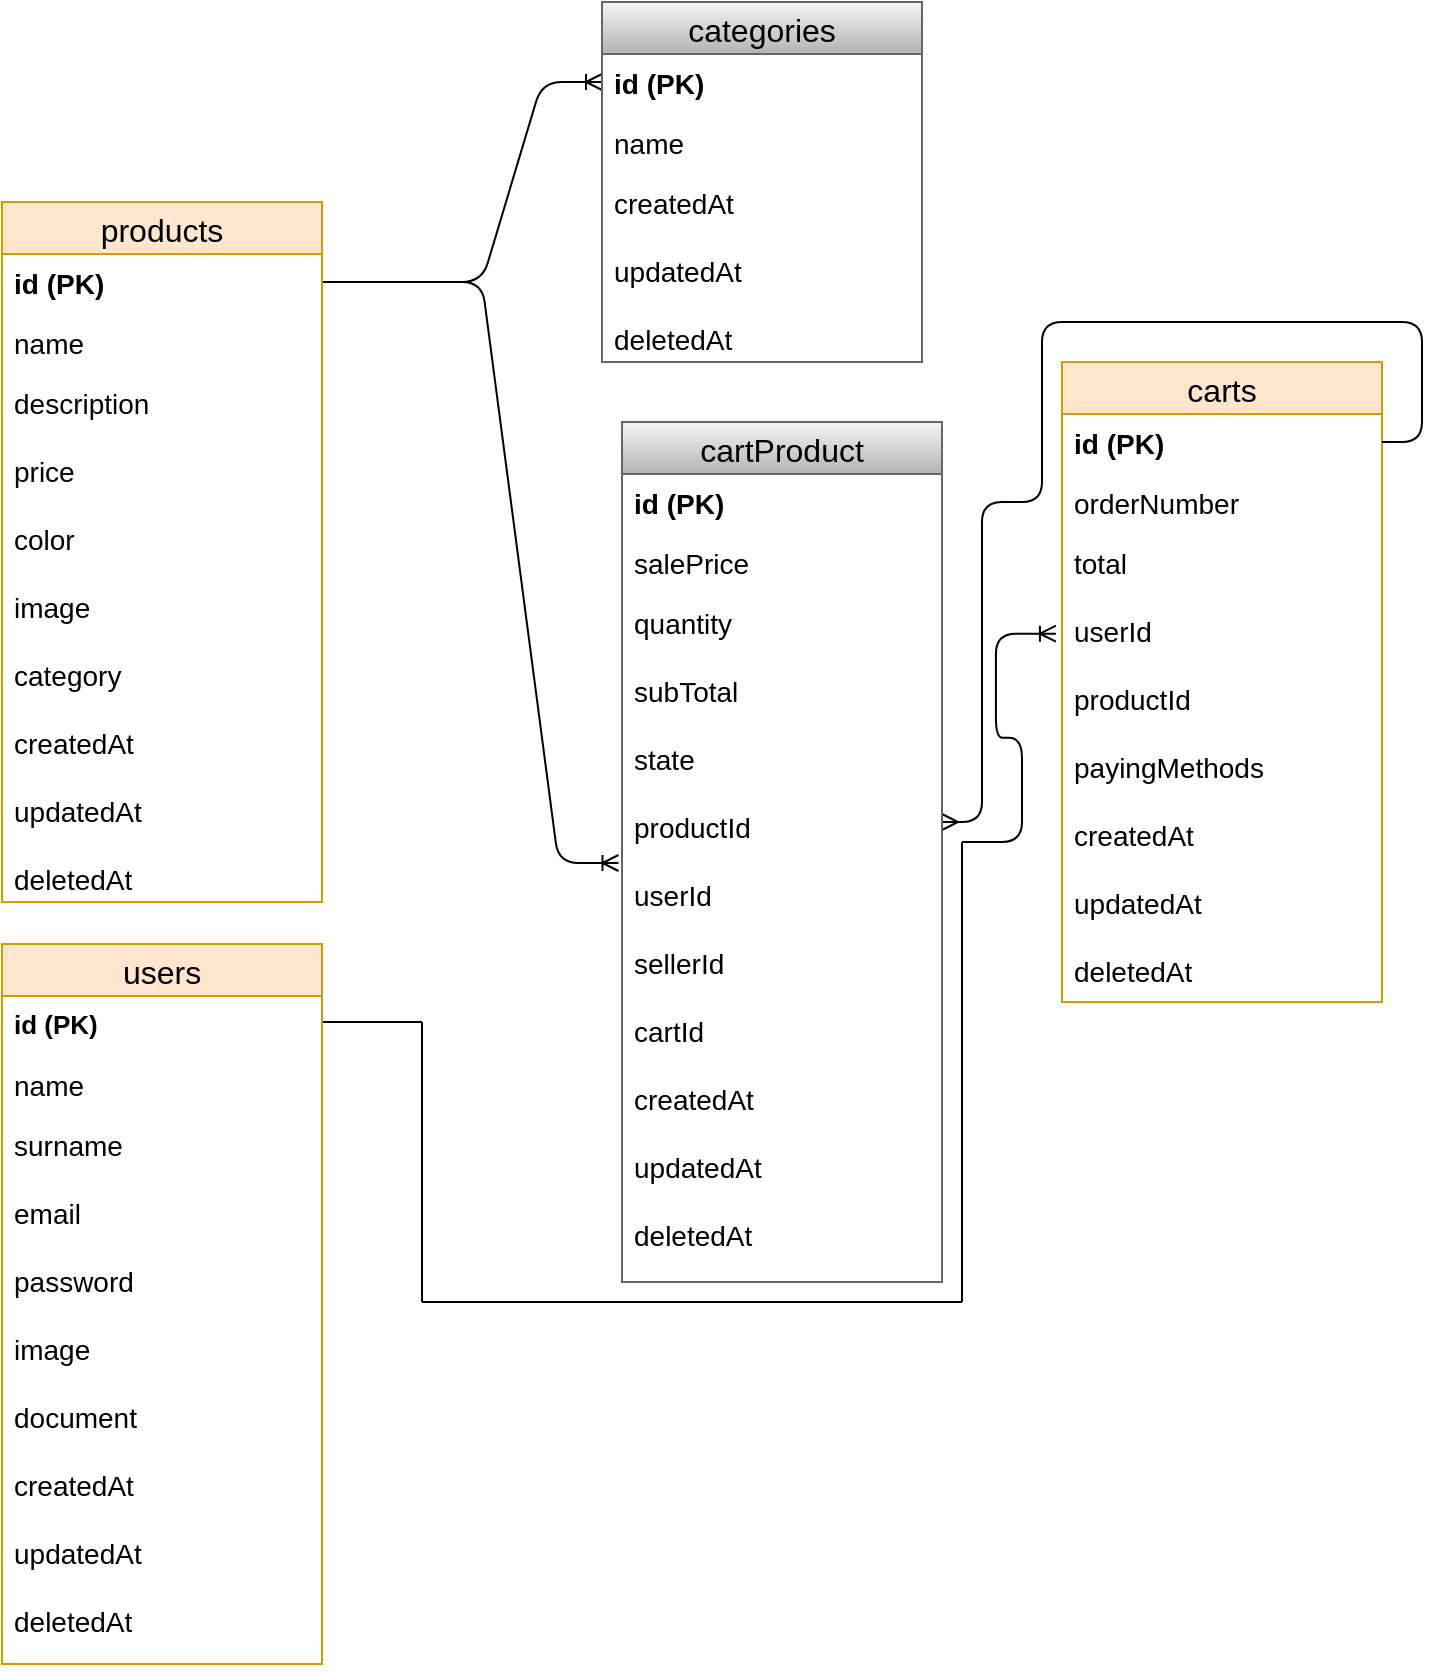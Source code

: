 <mxfile version="13.6.2" type="device"><diagram id="rAe9dbiCioBIH7oQ1yqB" name="Page-1"><mxGraphModel dx="1278" dy="2886" grid="1" gridSize="10" guides="1" tooltips="1" connect="1" arrows="1" fold="1" page="1" pageScale="1" pageWidth="827" pageHeight="1169" math="0" shadow="0"><root><mxCell id="0"/><mxCell id="1" parent="0"/><mxCell id="lOi4-iCF0sRZdIJCkl7v-44" value="" style="endArrow=none;html=1;rounded=0;fontSize=14;" parent="1" edge="1"><mxGeometry relative="1" as="geometry"><mxPoint x="210" y="-1110" as="sourcePoint"/><mxPoint x="260" y="-1110" as="targetPoint"/><Array as="points"><mxPoint x="240" y="-1110"/></Array></mxGeometry></mxCell><mxCell id="lOi4-iCF0sRZdIJCkl7v-52" value="" style="endArrow=none;html=1;rounded=0;fontSize=14;" parent="1" edge="1"><mxGeometry relative="1" as="geometry"><mxPoint x="210" y="-740" as="sourcePoint"/><mxPoint x="260" y="-740" as="targetPoint"/><Array as="points"/></mxGeometry></mxCell><mxCell id="lOi4-iCF0sRZdIJCkl7v-54" value="" style="endArrow=none;html=1;rounded=0;fontSize=14;" parent="1" edge="1"><mxGeometry relative="1" as="geometry"><mxPoint x="260" y="-600" as="sourcePoint"/><mxPoint x="530" y="-600" as="targetPoint"/></mxGeometry></mxCell><mxCell id="lOi4-iCF0sRZdIJCkl7v-55" value="" style="endArrow=none;html=1;rounded=0;fontSize=14;" parent="1" edge="1"><mxGeometry relative="1" as="geometry"><mxPoint x="260" y="-740" as="sourcePoint"/><mxPoint x="260" y="-600" as="targetPoint"/></mxGeometry></mxCell><mxCell id="lOi4-iCF0sRZdIJCkl7v-56" value="" style="endArrow=none;html=1;rounded=0;fontSize=14;" parent="1" edge="1"><mxGeometry relative="1" as="geometry"><mxPoint x="530" y="-830" as="sourcePoint"/><mxPoint x="530" y="-600" as="targetPoint"/><Array as="points"/></mxGeometry></mxCell><mxCell id="lOi4-iCF0sRZdIJCkl7v-57" value="" style="edgeStyle=entityRelationEdgeStyle;fontSize=12;html=1;endArrow=ERoneToMany;entryX=-0.019;entryY=0.213;entryDx=0;entryDy=0;entryPerimeter=0;" parent="1" target="lOi4-iCF0sRZdIJCkl7v-15" edge="1"><mxGeometry width="100" height="100" relative="1" as="geometry"><mxPoint x="530" y="-830" as="sourcePoint"/><mxPoint x="580" y="-940" as="targetPoint"/></mxGeometry></mxCell><mxCell id="lOi4-iCF0sRZdIJCkl7v-58" value="" style="edgeStyle=entityRelationEdgeStyle;fontSize=12;html=1;endArrow=ERoneToMany;" parent="1" edge="1"><mxGeometry width="100" height="100" relative="1" as="geometry"><mxPoint x="260" y="-1110" as="sourcePoint"/><mxPoint x="350" y="-1210" as="targetPoint"/></mxGeometry></mxCell><mxCell id="lOi4-iCF0sRZdIJCkl7v-59" value="" style="edgeStyle=entityRelationEdgeStyle;fontSize=12;html=1;endArrow=ERoneToMany;entryX=-0.011;entryY=0.391;entryDx=0;entryDy=0;entryPerimeter=0;" parent="1" target="lOi4-iCF0sRZdIJCkl7v-20" edge="1"><mxGeometry width="100" height="100" relative="1" as="geometry"><mxPoint x="260" y="-1110" as="sourcePoint"/><mxPoint x="300" y="-840" as="targetPoint"/></mxGeometry></mxCell><mxCell id="lOi4-iCF0sRZdIJCkl7v-21" value="categories" style="swimlane;fontStyle=0;childLayout=stackLayout;horizontal=1;startSize=26;horizontalStack=0;resizeParent=1;resizeParentMax=0;resizeLast=0;collapsible=1;marginBottom=0;align=center;fontSize=16;fillColor=#f5f5f5;strokeColor=#666666;gradientColor=#b3b3b3;" parent="1" vertex="1"><mxGeometry x="350" y="-1250" width="160" height="180" as="geometry"/></mxCell><mxCell id="lOi4-iCF0sRZdIJCkl7v-22" value="id (PK)" style="text;strokeColor=none;fillColor=none;spacingLeft=4;spacingRight=4;overflow=hidden;rotatable=0;points=[[0,0.5],[1,0.5]];portConstraint=eastwest;fontSize=14;fontStyle=1" parent="lOi4-iCF0sRZdIJCkl7v-21" vertex="1"><mxGeometry y="26" width="160" height="30" as="geometry"/></mxCell><mxCell id="lOi4-iCF0sRZdIJCkl7v-23" value="name" style="text;strokeColor=none;fillColor=none;spacingLeft=4;spacingRight=4;overflow=hidden;rotatable=0;points=[[0,0.5],[1,0.5]];portConstraint=eastwest;fontSize=14;" parent="lOi4-iCF0sRZdIJCkl7v-21" vertex="1"><mxGeometry y="56" width="160" height="30" as="geometry"/></mxCell><mxCell id="lOi4-iCF0sRZdIJCkl7v-24" value="createdAt&#10;&#10;updatedAt&#10;&#10;deletedAt" style="text;strokeColor=none;fillColor=none;spacingLeft=4;spacingRight=4;overflow=hidden;rotatable=0;points=[[0,0.5],[1,0.5]];portConstraint=eastwest;fontSize=14;" parent="lOi4-iCF0sRZdIJCkl7v-21" vertex="1"><mxGeometry y="86" width="160" height="94" as="geometry"/></mxCell><mxCell id="lOi4-iCF0sRZdIJCkl7v-12" value="carts" style="swimlane;fontStyle=0;childLayout=stackLayout;horizontal=1;startSize=26;horizontalStack=0;resizeParent=1;resizeParentMax=0;resizeLast=0;collapsible=1;marginBottom=0;align=center;fontSize=16;fillColor=#ffe6cc;strokeColor=#d79b00;" parent="1" vertex="1"><mxGeometry x="580" y="-1070" width="160" height="320" as="geometry"/></mxCell><mxCell id="lOi4-iCF0sRZdIJCkl7v-61" value="id (PK)" style="text;strokeColor=none;fillColor=none;spacingLeft=4;spacingRight=4;overflow=hidden;rotatable=0;points=[[0,0.5],[1,0.5]];portConstraint=eastwest;fontSize=14;fontStyle=1" parent="lOi4-iCF0sRZdIJCkl7v-12" vertex="1"><mxGeometry y="26" width="160" height="30" as="geometry"/></mxCell><mxCell id="lOi4-iCF0sRZdIJCkl7v-14" value="orderNumber" style="text;strokeColor=none;fillColor=none;spacingLeft=4;spacingRight=4;overflow=hidden;rotatable=0;points=[[0,0.5],[1,0.5]];portConstraint=eastwest;fontSize=14;" parent="lOi4-iCF0sRZdIJCkl7v-12" vertex="1"><mxGeometry y="56" width="160" height="30" as="geometry"/></mxCell><mxCell id="lOi4-iCF0sRZdIJCkl7v-15" value="total&#10;&#10;userId&#10;&#10;productId&#10;&#10;payingMethods&#10;&#10;createdAt&#10;&#10;updatedAt&#10;&#10;deletedAt" style="text;strokeColor=none;fillColor=none;spacingLeft=4;spacingRight=4;overflow=hidden;rotatable=0;points=[[0,0.5],[1,0.5]];portConstraint=eastwest;fontSize=14;" parent="lOi4-iCF0sRZdIJCkl7v-12" vertex="1"><mxGeometry y="86" width="160" height="234" as="geometry"/></mxCell><mxCell id="lOi4-iCF0sRZdIJCkl7v-71" value="" style="edgeStyle=orthogonalEdgeStyle;fontSize=12;html=1;endArrow=ERmany;" parent="1" edge="1"><mxGeometry width="100" height="100" relative="1" as="geometry"><mxPoint x="740" y="-1030" as="sourcePoint"/><mxPoint x="520" y="-840" as="targetPoint"/><Array as="points"><mxPoint x="760" y="-1030"/><mxPoint x="760" y="-1090"/><mxPoint x="570" y="-1090"/><mxPoint x="570" y="-1000"/><mxPoint x="540" y="-1000"/><mxPoint x="540" y="-840"/></Array></mxGeometry></mxCell><mxCell id="lOi4-iCF0sRZdIJCkl7v-17" value="cartProduct" style="swimlane;fontStyle=0;childLayout=stackLayout;horizontal=1;startSize=26;horizontalStack=0;resizeParent=1;resizeParentMax=0;resizeLast=0;collapsible=1;marginBottom=0;align=center;fontSize=16;fillColor=#f5f5f5;strokeColor=#666666;gradientColor=#b3b3b3;" parent="1" vertex="1"><mxGeometry x="360" y="-1040" width="160" height="430" as="geometry"/></mxCell><mxCell id="lOi4-iCF0sRZdIJCkl7v-18" value="id (PK)" style="text;strokeColor=none;fillColor=none;spacingLeft=4;spacingRight=4;overflow=hidden;rotatable=0;points=[[0,0.5],[1,0.5]];portConstraint=eastwest;fontSize=14;fontStyle=1" parent="lOi4-iCF0sRZdIJCkl7v-17" vertex="1"><mxGeometry y="26" width="160" height="30" as="geometry"/></mxCell><mxCell id="lOi4-iCF0sRZdIJCkl7v-19" value="salePrice" style="text;strokeColor=none;fillColor=none;spacingLeft=4;spacingRight=4;overflow=hidden;rotatable=0;points=[[0,0.5],[1,0.5]];portConstraint=eastwest;fontSize=14;" parent="lOi4-iCF0sRZdIJCkl7v-17" vertex="1"><mxGeometry y="56" width="160" height="30" as="geometry"/></mxCell><mxCell id="lOi4-iCF0sRZdIJCkl7v-20" value="quantity&#10;&#10;subTotal&#10;&#10;state&#10;&#10;productId&#10;&#10;userId&#10;&#10;sellerId&#10;&#10;cartId&#10;&#10;createdAt&#10;&#10;updatedAt&#10;&#10;deletedAt" style="text;strokeColor=none;fillColor=none;spacingLeft=4;spacingRight=4;overflow=hidden;rotatable=0;points=[[0,0.5],[1,0.5]];portConstraint=eastwest;fontSize=14;" parent="lOi4-iCF0sRZdIJCkl7v-17" vertex="1"><mxGeometry y="86" width="160" height="344" as="geometry"/></mxCell><mxCell id="lOi4-iCF0sRZdIJCkl7v-26" value="products" style="swimlane;fontStyle=0;childLayout=stackLayout;horizontal=1;startSize=26;horizontalStack=0;resizeParent=1;resizeParentMax=0;resizeLast=0;collapsible=1;marginBottom=0;align=center;fontSize=16;fillColor=#ffe6cc;strokeColor=#d79b00;" parent="1" vertex="1"><mxGeometry x="50" y="-1150" width="160" height="350" as="geometry"/></mxCell><mxCell id="lOi4-iCF0sRZdIJCkl7v-27" value="id (PK)" style="text;strokeColor=none;fillColor=none;spacingLeft=4;spacingRight=4;overflow=hidden;rotatable=0;points=[[0,0.5],[1,0.5]];portConstraint=eastwest;fontSize=14;fontStyle=1" parent="lOi4-iCF0sRZdIJCkl7v-26" vertex="1"><mxGeometry y="26" width="160" height="30" as="geometry"/></mxCell><mxCell id="lOi4-iCF0sRZdIJCkl7v-28" value="name" style="text;strokeColor=none;fillColor=none;spacingLeft=4;spacingRight=4;overflow=hidden;rotatable=0;points=[[0,0.5],[1,0.5]];portConstraint=eastwest;fontSize=14;" parent="lOi4-iCF0sRZdIJCkl7v-26" vertex="1"><mxGeometry y="56" width="160" height="30" as="geometry"/></mxCell><mxCell id="lOi4-iCF0sRZdIJCkl7v-29" value="description&#10;&#10;price&#10;&#10;color&#10;&#10;image&#10;&#10;category&#10;&#10;createdAt&#10;&#10;updatedAt&#10;&#10;deletedAt" style="text;strokeColor=none;fillColor=none;spacingLeft=4;spacingRight=4;overflow=hidden;rotatable=0;points=[[0,0.5],[1,0.5]];portConstraint=eastwest;fontSize=14;" parent="lOi4-iCF0sRZdIJCkl7v-26" vertex="1"><mxGeometry y="86" width="160" height="264" as="geometry"/></mxCell><mxCell id="lOi4-iCF0sRZdIJCkl7v-30" value="users" style="swimlane;fontStyle=0;childLayout=stackLayout;horizontal=1;startSize=26;horizontalStack=0;resizeParent=1;resizeParentMax=0;resizeLast=0;collapsible=1;marginBottom=0;align=center;fontSize=16;fillColor=#ffe6cc;strokeColor=#d79b00;" parent="1" vertex="1"><mxGeometry x="50" y="-779" width="160" height="360" as="geometry"/></mxCell><mxCell id="lOi4-iCF0sRZdIJCkl7v-31" value="id (PK)" style="text;strokeColor=none;fillColor=none;spacingLeft=4;spacingRight=4;overflow=hidden;rotatable=0;points=[[0,0.5],[1,0.5]];portConstraint=eastwest;fontSize=13;fontStyle=1" parent="lOi4-iCF0sRZdIJCkl7v-30" vertex="1"><mxGeometry y="26" width="160" height="30" as="geometry"/></mxCell><mxCell id="lOi4-iCF0sRZdIJCkl7v-32" value="name" style="text;strokeColor=none;fillColor=none;spacingLeft=4;spacingRight=4;overflow=hidden;rotatable=0;points=[[0,0.5],[1,0.5]];portConstraint=eastwest;fontSize=14;" parent="lOi4-iCF0sRZdIJCkl7v-30" vertex="1"><mxGeometry y="56" width="160" height="30" as="geometry"/></mxCell><mxCell id="lOi4-iCF0sRZdIJCkl7v-33" value="surname&#10;&#10;email&#10;&#10;password&#10;&#10;image&#10;&#10;document&#10;&#10;createdAt&#10;&#10;updatedAt&#10;&#10;deletedAt" style="text;strokeColor=none;fillColor=none;spacingLeft=4;spacingRight=4;overflow=hidden;rotatable=0;points=[[0,0.5],[1,0.5]];portConstraint=eastwest;fontSize=14;" parent="lOi4-iCF0sRZdIJCkl7v-30" vertex="1"><mxGeometry y="86" width="160" height="274" as="geometry"/></mxCell></root></mxGraphModel></diagram></mxfile>